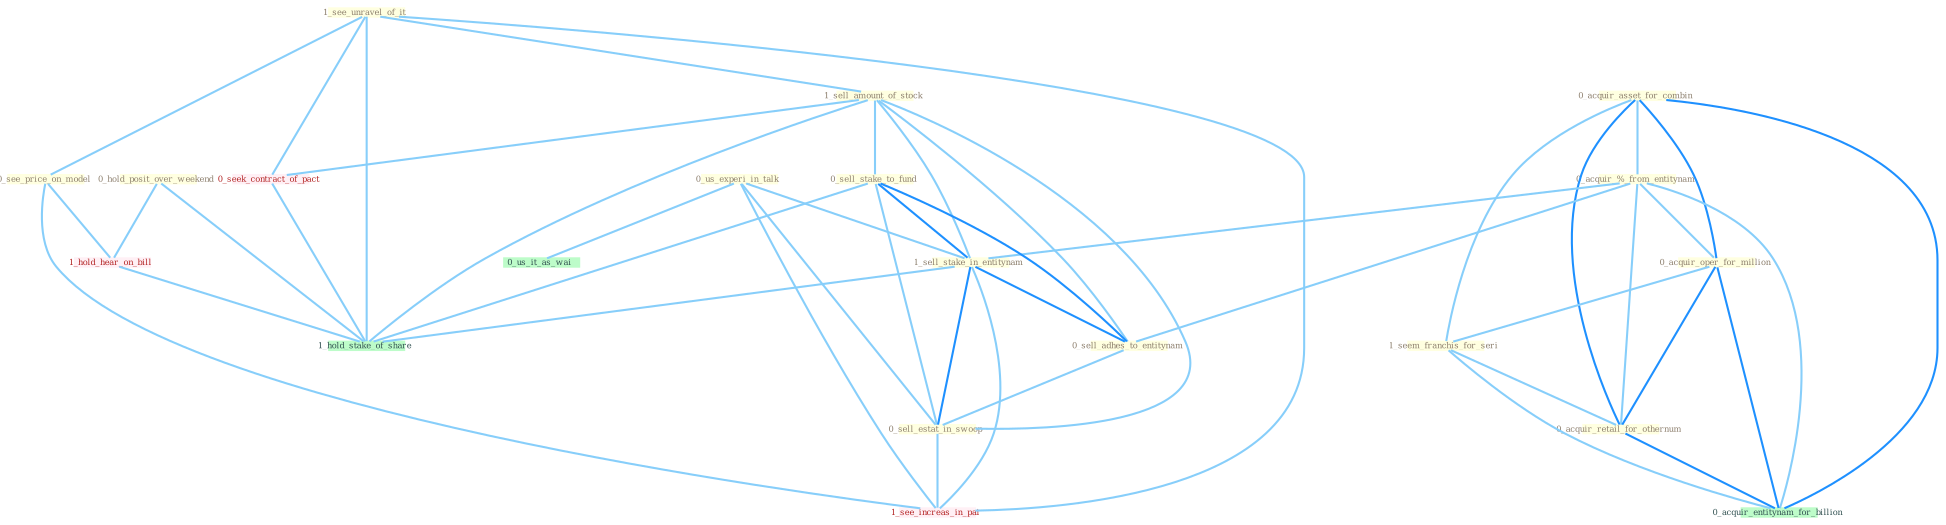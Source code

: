 Graph G{ 
    node
    [shape=polygon,style=filled,width=.5,height=.06,color="#BDFCC9",fixedsize=true,fontsize=4,
    fontcolor="#2f4f4f"];
    {node
    [color="#ffffe0", fontcolor="#8b7d6b"] "0_us_experi_in_talk " "1_see_unravel_of_it " "1_sell_amount_of_stock " "0_acquir_asset_for_combin " "0_acquir_%_from_entitynam " "0_sell_stake_to_fund " "0_see_price_on_model " "0_hold_posit_over_weekend " "0_acquir_oper_for_million " "1_sell_stake_in_entitynam " "0_sell_adhes_to_entitynam " "1_seem_franchis_for_seri " "0_acquir_retail_for_othernum " "0_sell_estat_in_swoop "}
{node [color="#fff0f5", fontcolor="#b22222"] "0_seek_contract_of_pact " "1_see_increas_in_pai " "1_hold_hear_on_bill "}
edge [color="#B0E2FF"];

	"0_us_experi_in_talk " -- "1_sell_stake_in_entitynam " [w="1", color="#87cefa" ];
	"0_us_experi_in_talk " -- "0_sell_estat_in_swoop " [w="1", color="#87cefa" ];
	"0_us_experi_in_talk " -- "0_us_it_as_wai " [w="1", color="#87cefa" ];
	"0_us_experi_in_talk " -- "1_see_increas_in_pai " [w="1", color="#87cefa" ];
	"1_see_unravel_of_it " -- "1_sell_amount_of_stock " [w="1", color="#87cefa" ];
	"1_see_unravel_of_it " -- "0_see_price_on_model " [w="1", color="#87cefa" ];
	"1_see_unravel_of_it " -- "0_seek_contract_of_pact " [w="1", color="#87cefa" ];
	"1_see_unravel_of_it " -- "1_see_increas_in_pai " [w="1", color="#87cefa" ];
	"1_see_unravel_of_it " -- "1_hold_stake_of_share " [w="1", color="#87cefa" ];
	"1_sell_amount_of_stock " -- "0_sell_stake_to_fund " [w="1", color="#87cefa" ];
	"1_sell_amount_of_stock " -- "1_sell_stake_in_entitynam " [w="1", color="#87cefa" ];
	"1_sell_amount_of_stock " -- "0_sell_adhes_to_entitynam " [w="1", color="#87cefa" ];
	"1_sell_amount_of_stock " -- "0_sell_estat_in_swoop " [w="1", color="#87cefa" ];
	"1_sell_amount_of_stock " -- "0_seek_contract_of_pact " [w="1", color="#87cefa" ];
	"1_sell_amount_of_stock " -- "1_hold_stake_of_share " [w="1", color="#87cefa" ];
	"0_acquir_asset_for_combin " -- "0_acquir_%_from_entitynam " [w="1", color="#87cefa" ];
	"0_acquir_asset_for_combin " -- "0_acquir_oper_for_million " [w="2", color="#1e90ff" , len=0.8];
	"0_acquir_asset_for_combin " -- "1_seem_franchis_for_seri " [w="1", color="#87cefa" ];
	"0_acquir_asset_for_combin " -- "0_acquir_retail_for_othernum " [w="2", color="#1e90ff" , len=0.8];
	"0_acquir_asset_for_combin " -- "0_acquir_entitynam_for_billion " [w="2", color="#1e90ff" , len=0.8];
	"0_acquir_%_from_entitynam " -- "0_acquir_oper_for_million " [w="1", color="#87cefa" ];
	"0_acquir_%_from_entitynam " -- "1_sell_stake_in_entitynam " [w="1", color="#87cefa" ];
	"0_acquir_%_from_entitynam " -- "0_sell_adhes_to_entitynam " [w="1", color="#87cefa" ];
	"0_acquir_%_from_entitynam " -- "0_acquir_retail_for_othernum " [w="1", color="#87cefa" ];
	"0_acquir_%_from_entitynam " -- "0_acquir_entitynam_for_billion " [w="1", color="#87cefa" ];
	"0_sell_stake_to_fund " -- "1_sell_stake_in_entitynam " [w="2", color="#1e90ff" , len=0.8];
	"0_sell_stake_to_fund " -- "0_sell_adhes_to_entitynam " [w="2", color="#1e90ff" , len=0.8];
	"0_sell_stake_to_fund " -- "0_sell_estat_in_swoop " [w="1", color="#87cefa" ];
	"0_sell_stake_to_fund " -- "1_hold_stake_of_share " [w="1", color="#87cefa" ];
	"0_see_price_on_model " -- "1_see_increas_in_pai " [w="1", color="#87cefa" ];
	"0_see_price_on_model " -- "1_hold_hear_on_bill " [w="1", color="#87cefa" ];
	"0_hold_posit_over_weekend " -- "1_hold_hear_on_bill " [w="1", color="#87cefa" ];
	"0_hold_posit_over_weekend " -- "1_hold_stake_of_share " [w="1", color="#87cefa" ];
	"0_acquir_oper_for_million " -- "1_seem_franchis_for_seri " [w="1", color="#87cefa" ];
	"0_acquir_oper_for_million " -- "0_acquir_retail_for_othernum " [w="2", color="#1e90ff" , len=0.8];
	"0_acquir_oper_for_million " -- "0_acquir_entitynam_for_billion " [w="2", color="#1e90ff" , len=0.8];
	"1_sell_stake_in_entitynam " -- "0_sell_adhes_to_entitynam " [w="2", color="#1e90ff" , len=0.8];
	"1_sell_stake_in_entitynam " -- "0_sell_estat_in_swoop " [w="2", color="#1e90ff" , len=0.8];
	"1_sell_stake_in_entitynam " -- "1_see_increas_in_pai " [w="1", color="#87cefa" ];
	"1_sell_stake_in_entitynam " -- "1_hold_stake_of_share " [w="1", color="#87cefa" ];
	"0_sell_adhes_to_entitynam " -- "0_sell_estat_in_swoop " [w="1", color="#87cefa" ];
	"1_seem_franchis_for_seri " -- "0_acquir_retail_for_othernum " [w="1", color="#87cefa" ];
	"1_seem_franchis_for_seri " -- "0_acquir_entitynam_for_billion " [w="1", color="#87cefa" ];
	"0_acquir_retail_for_othernum " -- "0_acquir_entitynam_for_billion " [w="2", color="#1e90ff" , len=0.8];
	"0_sell_estat_in_swoop " -- "1_see_increas_in_pai " [w="1", color="#87cefa" ];
	"0_seek_contract_of_pact " -- "1_hold_stake_of_share " [w="1", color="#87cefa" ];
	"1_hold_hear_on_bill " -- "1_hold_stake_of_share " [w="1", color="#87cefa" ];
}